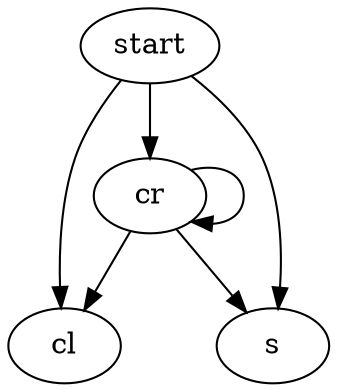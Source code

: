 digraph unix {
	"start"->"cl";
	"start"->"s";
	"start"->"cr";
	"cr"->"cl";
	"cr"->"s";
	"cr"->"cr";
}

